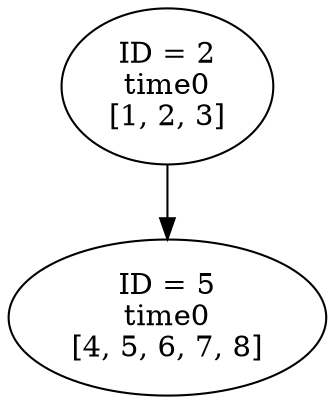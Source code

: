 // sccGraph0
digraph {
	2 [label="ID = 2
time0
[1, 2, 3]"]
	5 [label="ID = 5
time0
[4, 5, 6, 7, 8]"]
	2 -> 5
}
